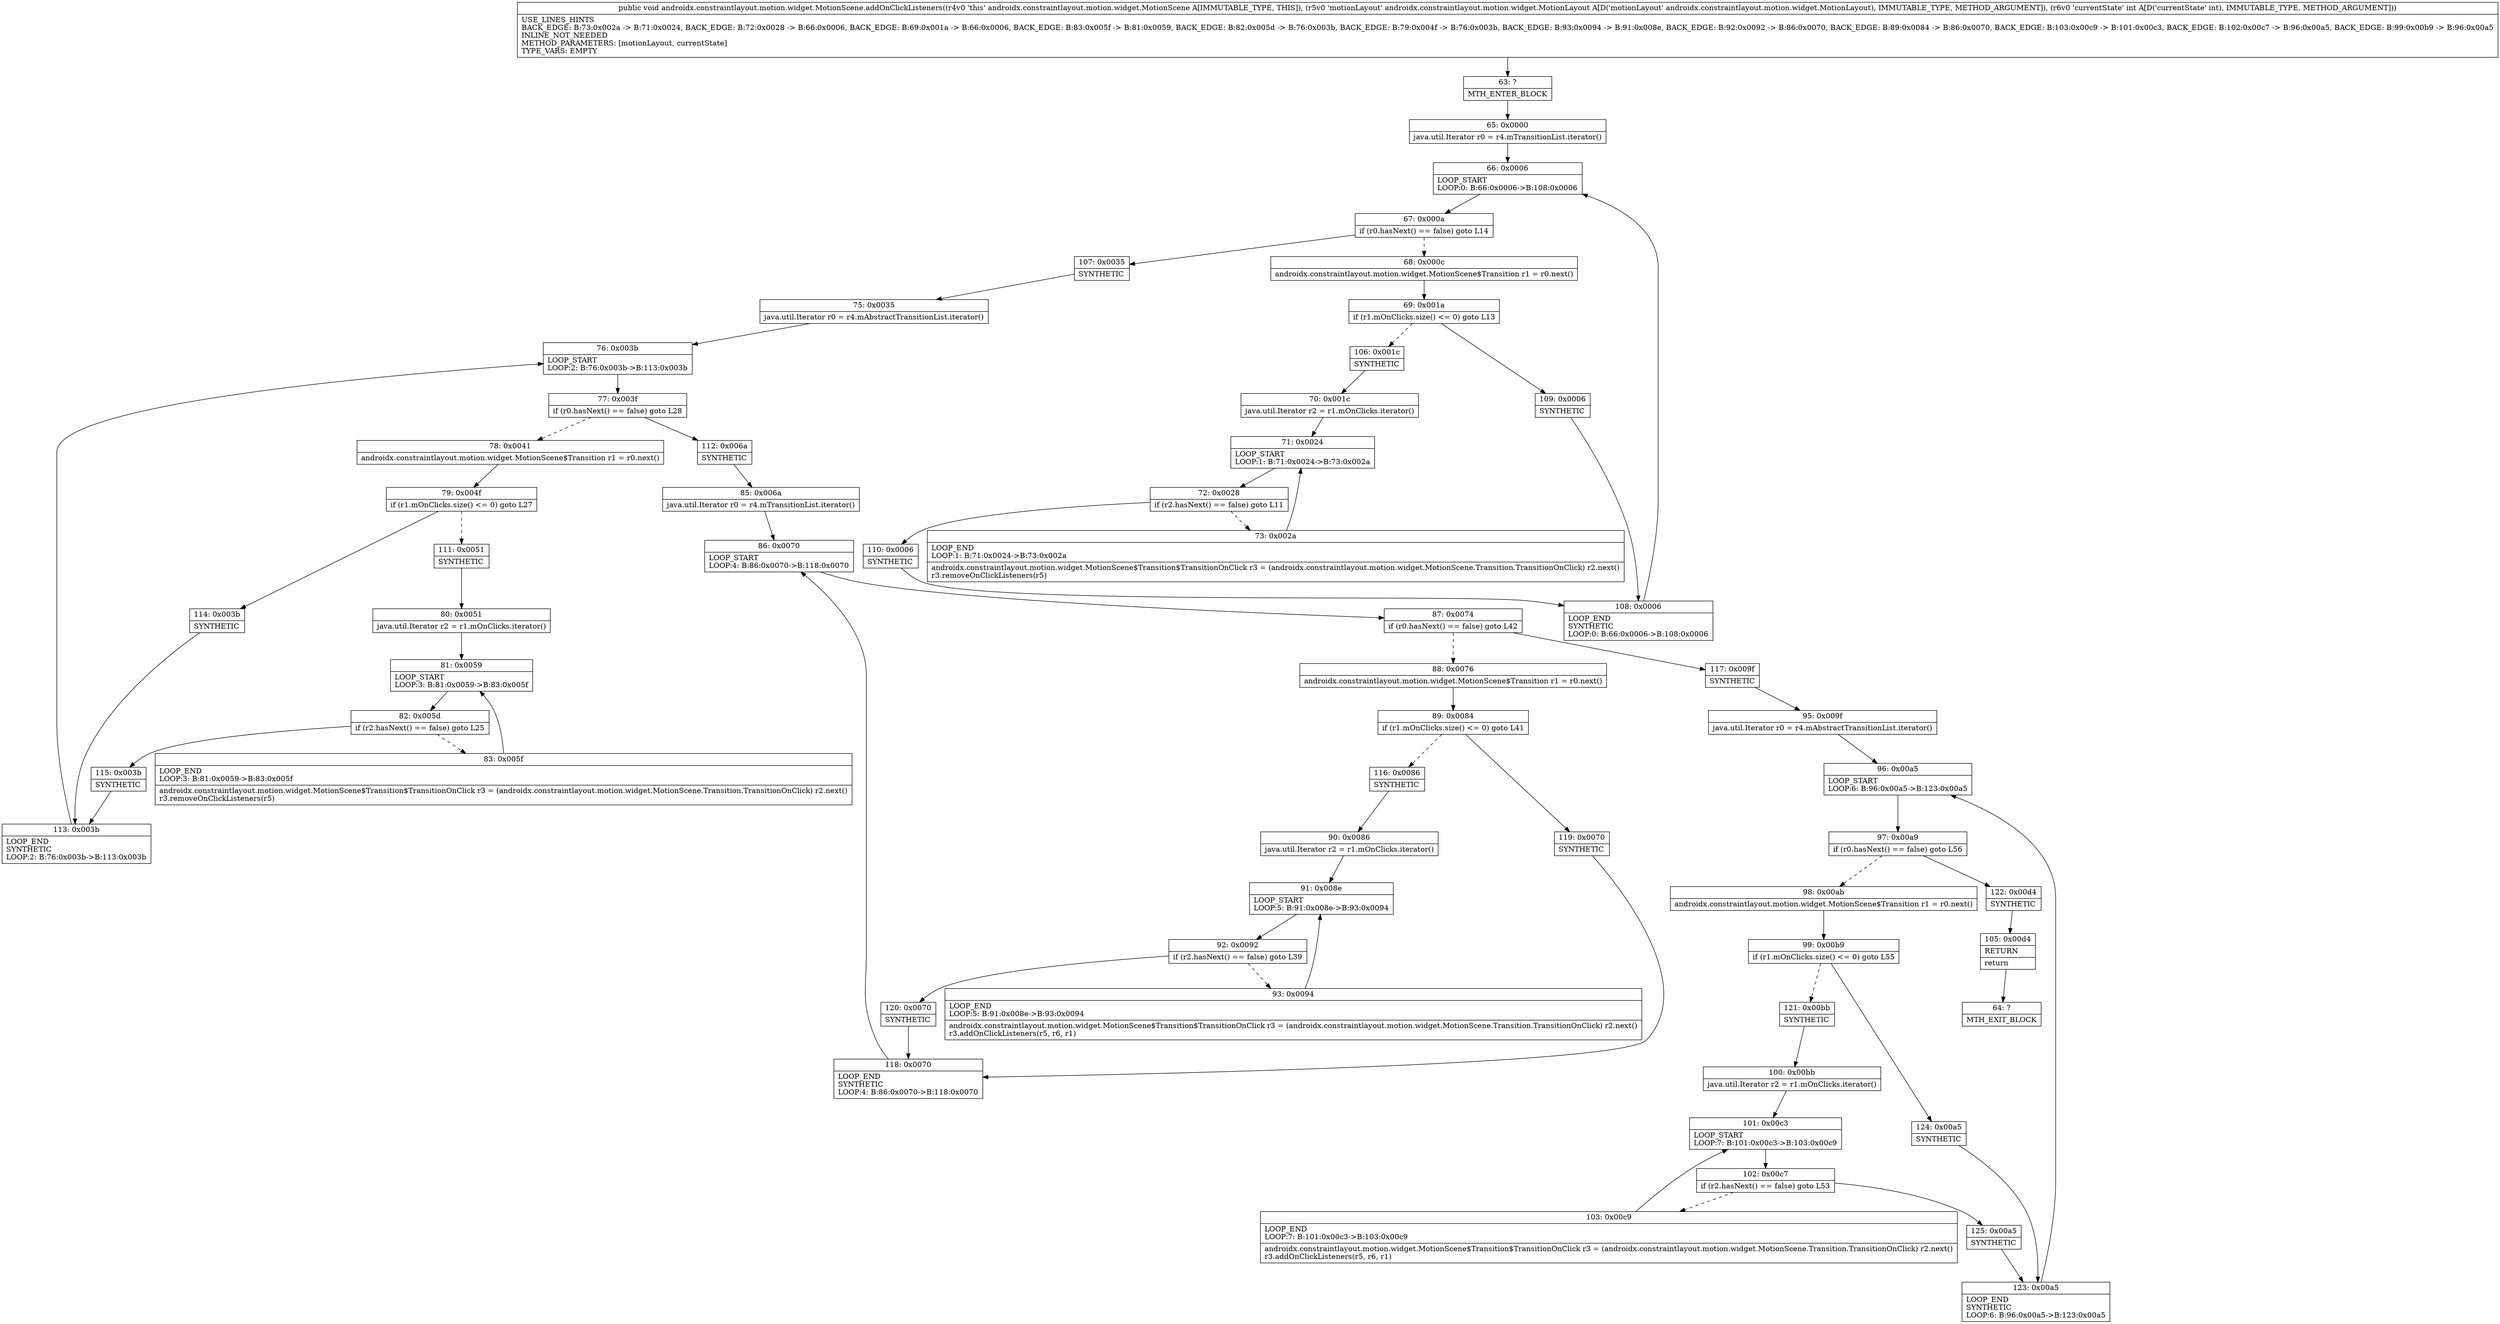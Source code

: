 digraph "CFG forandroidx.constraintlayout.motion.widget.MotionScene.addOnClickListeners(Landroidx\/constraintlayout\/motion\/widget\/MotionLayout;I)V" {
Node_63 [shape=record,label="{63\:\ ?|MTH_ENTER_BLOCK\l}"];
Node_65 [shape=record,label="{65\:\ 0x0000|java.util.Iterator r0 = r4.mTransitionList.iterator()\l}"];
Node_66 [shape=record,label="{66\:\ 0x0006|LOOP_START\lLOOP:0: B:66:0x0006\-\>B:108:0x0006\l}"];
Node_67 [shape=record,label="{67\:\ 0x000a|if (r0.hasNext() == false) goto L14\l}"];
Node_68 [shape=record,label="{68\:\ 0x000c|androidx.constraintlayout.motion.widget.MotionScene$Transition r1 = r0.next()\l}"];
Node_69 [shape=record,label="{69\:\ 0x001a|if (r1.mOnClicks.size() \<= 0) goto L13\l}"];
Node_106 [shape=record,label="{106\:\ 0x001c|SYNTHETIC\l}"];
Node_70 [shape=record,label="{70\:\ 0x001c|java.util.Iterator r2 = r1.mOnClicks.iterator()\l}"];
Node_71 [shape=record,label="{71\:\ 0x0024|LOOP_START\lLOOP:1: B:71:0x0024\-\>B:73:0x002a\l}"];
Node_72 [shape=record,label="{72\:\ 0x0028|if (r2.hasNext() == false) goto L11\l}"];
Node_73 [shape=record,label="{73\:\ 0x002a|LOOP_END\lLOOP:1: B:71:0x0024\-\>B:73:0x002a\l|androidx.constraintlayout.motion.widget.MotionScene$Transition$TransitionOnClick r3 = (androidx.constraintlayout.motion.widget.MotionScene.Transition.TransitionOnClick) r2.next()\lr3.removeOnClickListeners(r5)\l}"];
Node_110 [shape=record,label="{110\:\ 0x0006|SYNTHETIC\l}"];
Node_108 [shape=record,label="{108\:\ 0x0006|LOOP_END\lSYNTHETIC\lLOOP:0: B:66:0x0006\-\>B:108:0x0006\l}"];
Node_109 [shape=record,label="{109\:\ 0x0006|SYNTHETIC\l}"];
Node_107 [shape=record,label="{107\:\ 0x0035|SYNTHETIC\l}"];
Node_75 [shape=record,label="{75\:\ 0x0035|java.util.Iterator r0 = r4.mAbstractTransitionList.iterator()\l}"];
Node_76 [shape=record,label="{76\:\ 0x003b|LOOP_START\lLOOP:2: B:76:0x003b\-\>B:113:0x003b\l}"];
Node_77 [shape=record,label="{77\:\ 0x003f|if (r0.hasNext() == false) goto L28\l}"];
Node_78 [shape=record,label="{78\:\ 0x0041|androidx.constraintlayout.motion.widget.MotionScene$Transition r1 = r0.next()\l}"];
Node_79 [shape=record,label="{79\:\ 0x004f|if (r1.mOnClicks.size() \<= 0) goto L27\l}"];
Node_111 [shape=record,label="{111\:\ 0x0051|SYNTHETIC\l}"];
Node_80 [shape=record,label="{80\:\ 0x0051|java.util.Iterator r2 = r1.mOnClicks.iterator()\l}"];
Node_81 [shape=record,label="{81\:\ 0x0059|LOOP_START\lLOOP:3: B:81:0x0059\-\>B:83:0x005f\l}"];
Node_82 [shape=record,label="{82\:\ 0x005d|if (r2.hasNext() == false) goto L25\l}"];
Node_83 [shape=record,label="{83\:\ 0x005f|LOOP_END\lLOOP:3: B:81:0x0059\-\>B:83:0x005f\l|androidx.constraintlayout.motion.widget.MotionScene$Transition$TransitionOnClick r3 = (androidx.constraintlayout.motion.widget.MotionScene.Transition.TransitionOnClick) r2.next()\lr3.removeOnClickListeners(r5)\l}"];
Node_115 [shape=record,label="{115\:\ 0x003b|SYNTHETIC\l}"];
Node_113 [shape=record,label="{113\:\ 0x003b|LOOP_END\lSYNTHETIC\lLOOP:2: B:76:0x003b\-\>B:113:0x003b\l}"];
Node_114 [shape=record,label="{114\:\ 0x003b|SYNTHETIC\l}"];
Node_112 [shape=record,label="{112\:\ 0x006a|SYNTHETIC\l}"];
Node_85 [shape=record,label="{85\:\ 0x006a|java.util.Iterator r0 = r4.mTransitionList.iterator()\l}"];
Node_86 [shape=record,label="{86\:\ 0x0070|LOOP_START\lLOOP:4: B:86:0x0070\-\>B:118:0x0070\l}"];
Node_87 [shape=record,label="{87\:\ 0x0074|if (r0.hasNext() == false) goto L42\l}"];
Node_88 [shape=record,label="{88\:\ 0x0076|androidx.constraintlayout.motion.widget.MotionScene$Transition r1 = r0.next()\l}"];
Node_89 [shape=record,label="{89\:\ 0x0084|if (r1.mOnClicks.size() \<= 0) goto L41\l}"];
Node_116 [shape=record,label="{116\:\ 0x0086|SYNTHETIC\l}"];
Node_90 [shape=record,label="{90\:\ 0x0086|java.util.Iterator r2 = r1.mOnClicks.iterator()\l}"];
Node_91 [shape=record,label="{91\:\ 0x008e|LOOP_START\lLOOP:5: B:91:0x008e\-\>B:93:0x0094\l}"];
Node_92 [shape=record,label="{92\:\ 0x0092|if (r2.hasNext() == false) goto L39\l}"];
Node_93 [shape=record,label="{93\:\ 0x0094|LOOP_END\lLOOP:5: B:91:0x008e\-\>B:93:0x0094\l|androidx.constraintlayout.motion.widget.MotionScene$Transition$TransitionOnClick r3 = (androidx.constraintlayout.motion.widget.MotionScene.Transition.TransitionOnClick) r2.next()\lr3.addOnClickListeners(r5, r6, r1)\l}"];
Node_120 [shape=record,label="{120\:\ 0x0070|SYNTHETIC\l}"];
Node_118 [shape=record,label="{118\:\ 0x0070|LOOP_END\lSYNTHETIC\lLOOP:4: B:86:0x0070\-\>B:118:0x0070\l}"];
Node_119 [shape=record,label="{119\:\ 0x0070|SYNTHETIC\l}"];
Node_117 [shape=record,label="{117\:\ 0x009f|SYNTHETIC\l}"];
Node_95 [shape=record,label="{95\:\ 0x009f|java.util.Iterator r0 = r4.mAbstractTransitionList.iterator()\l}"];
Node_96 [shape=record,label="{96\:\ 0x00a5|LOOP_START\lLOOP:6: B:96:0x00a5\-\>B:123:0x00a5\l}"];
Node_97 [shape=record,label="{97\:\ 0x00a9|if (r0.hasNext() == false) goto L56\l}"];
Node_98 [shape=record,label="{98\:\ 0x00ab|androidx.constraintlayout.motion.widget.MotionScene$Transition r1 = r0.next()\l}"];
Node_99 [shape=record,label="{99\:\ 0x00b9|if (r1.mOnClicks.size() \<= 0) goto L55\l}"];
Node_121 [shape=record,label="{121\:\ 0x00bb|SYNTHETIC\l}"];
Node_100 [shape=record,label="{100\:\ 0x00bb|java.util.Iterator r2 = r1.mOnClicks.iterator()\l}"];
Node_101 [shape=record,label="{101\:\ 0x00c3|LOOP_START\lLOOP:7: B:101:0x00c3\-\>B:103:0x00c9\l}"];
Node_102 [shape=record,label="{102\:\ 0x00c7|if (r2.hasNext() == false) goto L53\l}"];
Node_103 [shape=record,label="{103\:\ 0x00c9|LOOP_END\lLOOP:7: B:101:0x00c3\-\>B:103:0x00c9\l|androidx.constraintlayout.motion.widget.MotionScene$Transition$TransitionOnClick r3 = (androidx.constraintlayout.motion.widget.MotionScene.Transition.TransitionOnClick) r2.next()\lr3.addOnClickListeners(r5, r6, r1)\l}"];
Node_125 [shape=record,label="{125\:\ 0x00a5|SYNTHETIC\l}"];
Node_123 [shape=record,label="{123\:\ 0x00a5|LOOP_END\lSYNTHETIC\lLOOP:6: B:96:0x00a5\-\>B:123:0x00a5\l}"];
Node_124 [shape=record,label="{124\:\ 0x00a5|SYNTHETIC\l}"];
Node_122 [shape=record,label="{122\:\ 0x00d4|SYNTHETIC\l}"];
Node_105 [shape=record,label="{105\:\ 0x00d4|RETURN\l|return\l}"];
Node_64 [shape=record,label="{64\:\ ?|MTH_EXIT_BLOCK\l}"];
MethodNode[shape=record,label="{public void androidx.constraintlayout.motion.widget.MotionScene.addOnClickListeners((r4v0 'this' androidx.constraintlayout.motion.widget.MotionScene A[IMMUTABLE_TYPE, THIS]), (r5v0 'motionLayout' androidx.constraintlayout.motion.widget.MotionLayout A[D('motionLayout' androidx.constraintlayout.motion.widget.MotionLayout), IMMUTABLE_TYPE, METHOD_ARGUMENT]), (r6v0 'currentState' int A[D('currentState' int), IMMUTABLE_TYPE, METHOD_ARGUMENT]))  | USE_LINES_HINTS\lBACK_EDGE: B:73:0x002a \-\> B:71:0x0024, BACK_EDGE: B:72:0x0028 \-\> B:66:0x0006, BACK_EDGE: B:69:0x001a \-\> B:66:0x0006, BACK_EDGE: B:83:0x005f \-\> B:81:0x0059, BACK_EDGE: B:82:0x005d \-\> B:76:0x003b, BACK_EDGE: B:79:0x004f \-\> B:76:0x003b, BACK_EDGE: B:93:0x0094 \-\> B:91:0x008e, BACK_EDGE: B:92:0x0092 \-\> B:86:0x0070, BACK_EDGE: B:89:0x0084 \-\> B:86:0x0070, BACK_EDGE: B:103:0x00c9 \-\> B:101:0x00c3, BACK_EDGE: B:102:0x00c7 \-\> B:96:0x00a5, BACK_EDGE: B:99:0x00b9 \-\> B:96:0x00a5\lINLINE_NOT_NEEDED\lMETHOD_PARAMETERS: [motionLayout, currentState]\lTYPE_VARS: EMPTY\l}"];
MethodNode -> Node_63;Node_63 -> Node_65;
Node_65 -> Node_66;
Node_66 -> Node_67;
Node_67 -> Node_68[style=dashed];
Node_67 -> Node_107;
Node_68 -> Node_69;
Node_69 -> Node_106[style=dashed];
Node_69 -> Node_109;
Node_106 -> Node_70;
Node_70 -> Node_71;
Node_71 -> Node_72;
Node_72 -> Node_73[style=dashed];
Node_72 -> Node_110;
Node_73 -> Node_71;
Node_110 -> Node_108;
Node_108 -> Node_66;
Node_109 -> Node_108;
Node_107 -> Node_75;
Node_75 -> Node_76;
Node_76 -> Node_77;
Node_77 -> Node_78[style=dashed];
Node_77 -> Node_112;
Node_78 -> Node_79;
Node_79 -> Node_111[style=dashed];
Node_79 -> Node_114;
Node_111 -> Node_80;
Node_80 -> Node_81;
Node_81 -> Node_82;
Node_82 -> Node_83[style=dashed];
Node_82 -> Node_115;
Node_83 -> Node_81;
Node_115 -> Node_113;
Node_113 -> Node_76;
Node_114 -> Node_113;
Node_112 -> Node_85;
Node_85 -> Node_86;
Node_86 -> Node_87;
Node_87 -> Node_88[style=dashed];
Node_87 -> Node_117;
Node_88 -> Node_89;
Node_89 -> Node_116[style=dashed];
Node_89 -> Node_119;
Node_116 -> Node_90;
Node_90 -> Node_91;
Node_91 -> Node_92;
Node_92 -> Node_93[style=dashed];
Node_92 -> Node_120;
Node_93 -> Node_91;
Node_120 -> Node_118;
Node_118 -> Node_86;
Node_119 -> Node_118;
Node_117 -> Node_95;
Node_95 -> Node_96;
Node_96 -> Node_97;
Node_97 -> Node_98[style=dashed];
Node_97 -> Node_122;
Node_98 -> Node_99;
Node_99 -> Node_121[style=dashed];
Node_99 -> Node_124;
Node_121 -> Node_100;
Node_100 -> Node_101;
Node_101 -> Node_102;
Node_102 -> Node_103[style=dashed];
Node_102 -> Node_125;
Node_103 -> Node_101;
Node_125 -> Node_123;
Node_123 -> Node_96;
Node_124 -> Node_123;
Node_122 -> Node_105;
Node_105 -> Node_64;
}

